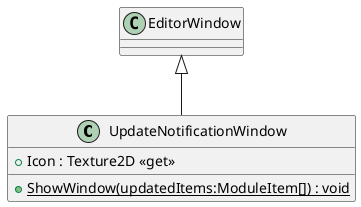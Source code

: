 @startuml
class UpdateNotificationWindow {
    + Icon : Texture2D <<get>>
    + {static} ShowWindow(updatedItems:ModuleItem[]) : void
}
EditorWindow <|-- UpdateNotificationWindow
@enduml
